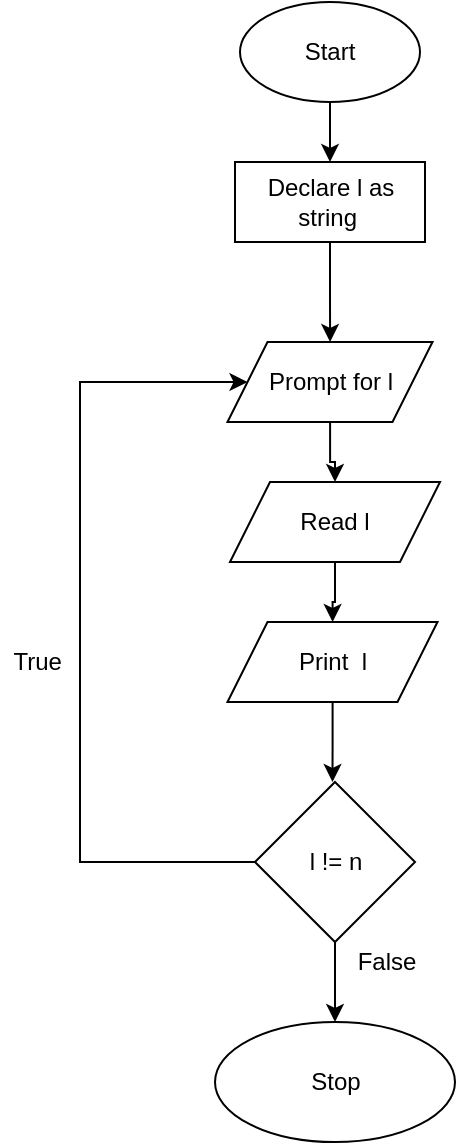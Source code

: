 <mxfile version="17.1.2" type="github"><diagram id="nmQYB_-MpG-z8lJBsW1G" name="Page-1"><mxGraphModel dx="868" dy="488" grid="1" gridSize="10" guides="1" tooltips="1" connect="1" arrows="1" fold="1" page="1" pageScale="1" pageWidth="850" pageHeight="1100" math="0" shadow="0"><root><mxCell id="0"/><mxCell id="1" parent="0"/><mxCell id="R4JOoWW-ulIxreQKcW6I-3" value="" style="edgeStyle=orthogonalEdgeStyle;rounded=0;orthogonalLoop=1;jettySize=auto;html=1;" parent="1" source="R4JOoWW-ulIxreQKcW6I-1" target="R4JOoWW-ulIxreQKcW6I-2" edge="1"><mxGeometry relative="1" as="geometry"/></mxCell><mxCell id="R4JOoWW-ulIxreQKcW6I-1" value="Start" style="ellipse;whiteSpace=wrap;html=1;" parent="1" vertex="1"><mxGeometry x="320" width="90" height="50" as="geometry"/></mxCell><mxCell id="R4JOoWW-ulIxreQKcW6I-5" value="" style="edgeStyle=orthogonalEdgeStyle;rounded=0;orthogonalLoop=1;jettySize=auto;html=1;" parent="1" source="R4JOoWW-ulIxreQKcW6I-2" target="R4JOoWW-ulIxreQKcW6I-4" edge="1"><mxGeometry relative="1" as="geometry"/></mxCell><mxCell id="R4JOoWW-ulIxreQKcW6I-2" value="Declare l as string&amp;nbsp;" style="whiteSpace=wrap;html=1;" parent="1" vertex="1"><mxGeometry x="317.5" y="80" width="95" height="40" as="geometry"/></mxCell><mxCell id="R4JOoWW-ulIxreQKcW6I-7" value="" style="edgeStyle=orthogonalEdgeStyle;rounded=0;orthogonalLoop=1;jettySize=auto;html=1;" parent="1" source="R4JOoWW-ulIxreQKcW6I-4" target="R4JOoWW-ulIxreQKcW6I-6" edge="1"><mxGeometry relative="1" as="geometry"/></mxCell><mxCell id="R4JOoWW-ulIxreQKcW6I-4" value="Prompt for l" style="shape=parallelogram;perimeter=parallelogramPerimeter;whiteSpace=wrap;html=1;fixedSize=1;" parent="1" vertex="1"><mxGeometry x="313.75" y="170" width="102.5" height="40" as="geometry"/></mxCell><mxCell id="R4JOoWW-ulIxreQKcW6I-9" value="" style="edgeStyle=orthogonalEdgeStyle;rounded=0;orthogonalLoop=1;jettySize=auto;html=1;" parent="1" source="R4JOoWW-ulIxreQKcW6I-6" target="R4JOoWW-ulIxreQKcW6I-8" edge="1"><mxGeometry relative="1" as="geometry"/></mxCell><mxCell id="R4JOoWW-ulIxreQKcW6I-6" value="Read l" style="shape=parallelogram;perimeter=parallelogramPerimeter;whiteSpace=wrap;html=1;fixedSize=1;" parent="1" vertex="1"><mxGeometry x="315" y="240" width="105" height="40" as="geometry"/></mxCell><mxCell id="R4JOoWW-ulIxreQKcW6I-13" value="" style="edgeStyle=orthogonalEdgeStyle;rounded=0;orthogonalLoop=1;jettySize=auto;html=1;" parent="1" source="R4JOoWW-ulIxreQKcW6I-8" edge="1"><mxGeometry relative="1" as="geometry"><mxPoint x="366.25" y="390" as="targetPoint"/></mxGeometry></mxCell><mxCell id="R4JOoWW-ulIxreQKcW6I-8" value="Print&amp;nbsp; l" style="shape=parallelogram;perimeter=parallelogramPerimeter;whiteSpace=wrap;html=1;fixedSize=1;" parent="1" vertex="1"><mxGeometry x="313.75" y="310" width="105" height="40" as="geometry"/></mxCell><mxCell id="R4JOoWW-ulIxreQKcW6I-17" value="" style="edgeStyle=orthogonalEdgeStyle;rounded=0;orthogonalLoop=1;jettySize=auto;html=1;" parent="1" source="R4JOoWW-ulIxreQKcW6I-14" edge="1"><mxGeometry relative="1" as="geometry"><mxPoint x="367.5" y="510" as="targetPoint"/></mxGeometry></mxCell><mxCell id="R4JOoWW-ulIxreQKcW6I-23" style="edgeStyle=orthogonalEdgeStyle;rounded=0;orthogonalLoop=1;jettySize=auto;html=1;exitX=0;exitY=0.5;exitDx=0;exitDy=0;entryX=0;entryY=0.5;entryDx=0;entryDy=0;" parent="1" source="R4JOoWW-ulIxreQKcW6I-14" target="R4JOoWW-ulIxreQKcW6I-4" edge="1"><mxGeometry relative="1" as="geometry"><Array as="points"><mxPoint x="240" y="430"/><mxPoint x="240" y="190"/></Array></mxGeometry></mxCell><mxCell id="R4JOoWW-ulIxreQKcW6I-14" value="l != n" style="rhombus;whiteSpace=wrap;html=1;" parent="1" vertex="1"><mxGeometry x="327.5" y="390" width="80" height="80" as="geometry"/></mxCell><mxCell id="R4JOoWW-ulIxreQKcW6I-20" value="Stop" style="ellipse;whiteSpace=wrap;html=1;" parent="1" vertex="1"><mxGeometry x="307.5" y="510" width="120" height="60" as="geometry"/></mxCell><mxCell id="R4JOoWW-ulIxreQKcW6I-22" value="True&amp;nbsp;" style="text;html=1;align=center;verticalAlign=middle;resizable=0;points=[];autosize=1;strokeColor=none;fillColor=none;" parent="1" vertex="1"><mxGeometry x="200" y="320" width="40" height="20" as="geometry"/></mxCell><mxCell id="R4JOoWW-ulIxreQKcW6I-24" value="False" style="text;html=1;align=center;verticalAlign=middle;resizable=0;points=[];autosize=1;strokeColor=none;fillColor=none;" parent="1" vertex="1"><mxGeometry x="372.5" y="470" width="40" height="20" as="geometry"/></mxCell></root></mxGraphModel></diagram></mxfile>